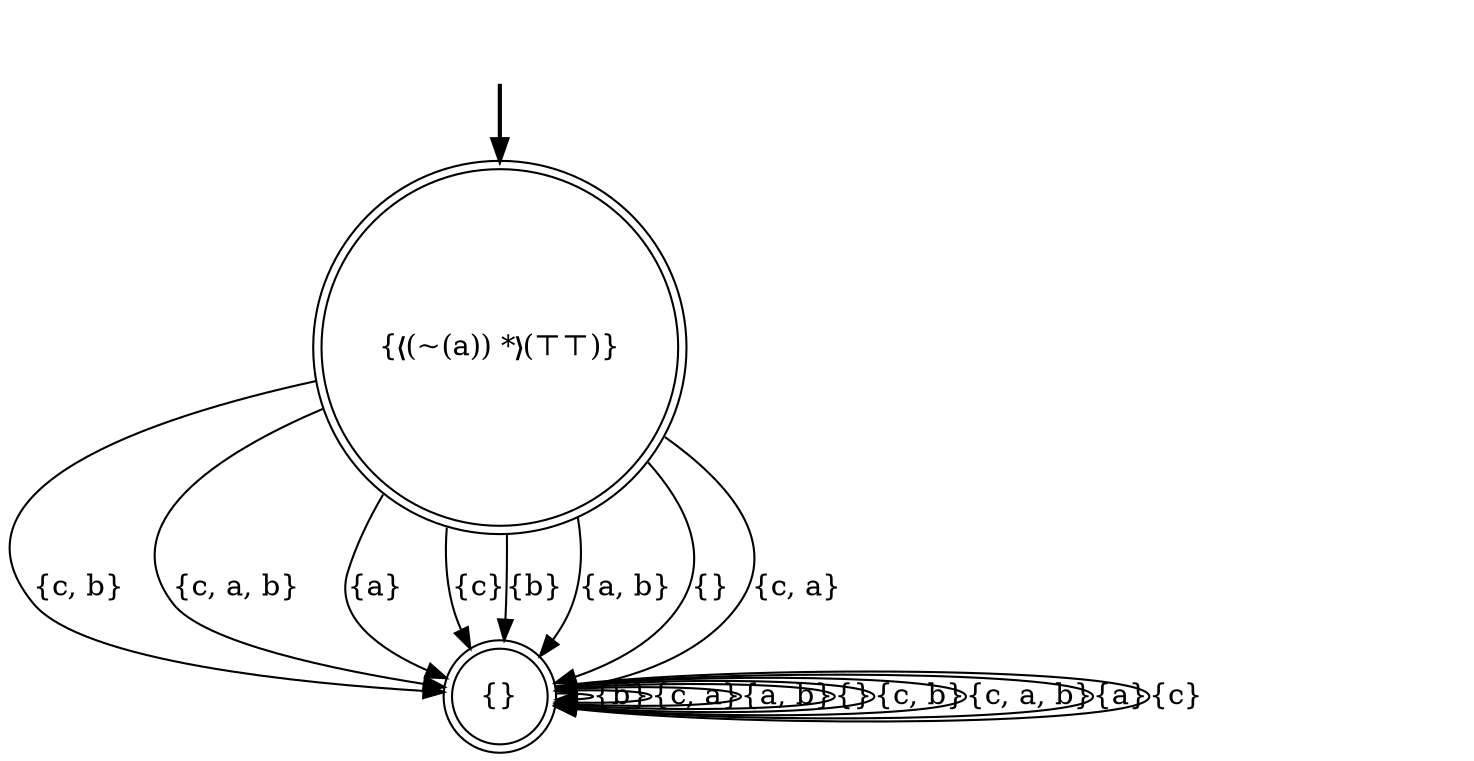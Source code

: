 digraph {
	fake0 [style=invisible]
	"{}" [shape=doublecircle]
	"{❬(~(a)) *❭(⊤⊤)}" [root=true shape=doublecircle]
	fake0 -> "{❬(~(a)) *❭(⊤⊤)}" [style=bold]
	"{❬(~(a)) *❭(⊤⊤)}" -> "{}" [label="{c, b}"]
	"{❬(~(a)) *❭(⊤⊤)}" -> "{}" [label="{c, a, b}"]
	"{}" -> "{}" [label="{b}"]
	"{}" -> "{}" [label="{c, a}"]
	"{}" -> "{}" [label="{a, b}"]
	"{}" -> "{}" [label="{}"]
	"{❬(~(a)) *❭(⊤⊤)}" -> "{}" [label="{a}"]
	"{❬(~(a)) *❭(⊤⊤)}" -> "{}" [label="{c}"]
	"{}" -> "{}" [label="{c, b}"]
	"{}" -> "{}" [label="{c, a, b}"]
	"{}" -> "{}" [label="{a}"]
	"{❬(~(a)) *❭(⊤⊤)}" -> "{}" [label="{b}"]
	"{❬(~(a)) *❭(⊤⊤)}" -> "{}" [label="{a, b}"]
	"{❬(~(a)) *❭(⊤⊤)}" -> "{}" [label="{}"]
	"{❬(~(a)) *❭(⊤⊤)}" -> "{}" [label="{c, a}"]
	"{}" -> "{}" [label="{c}"]
}
